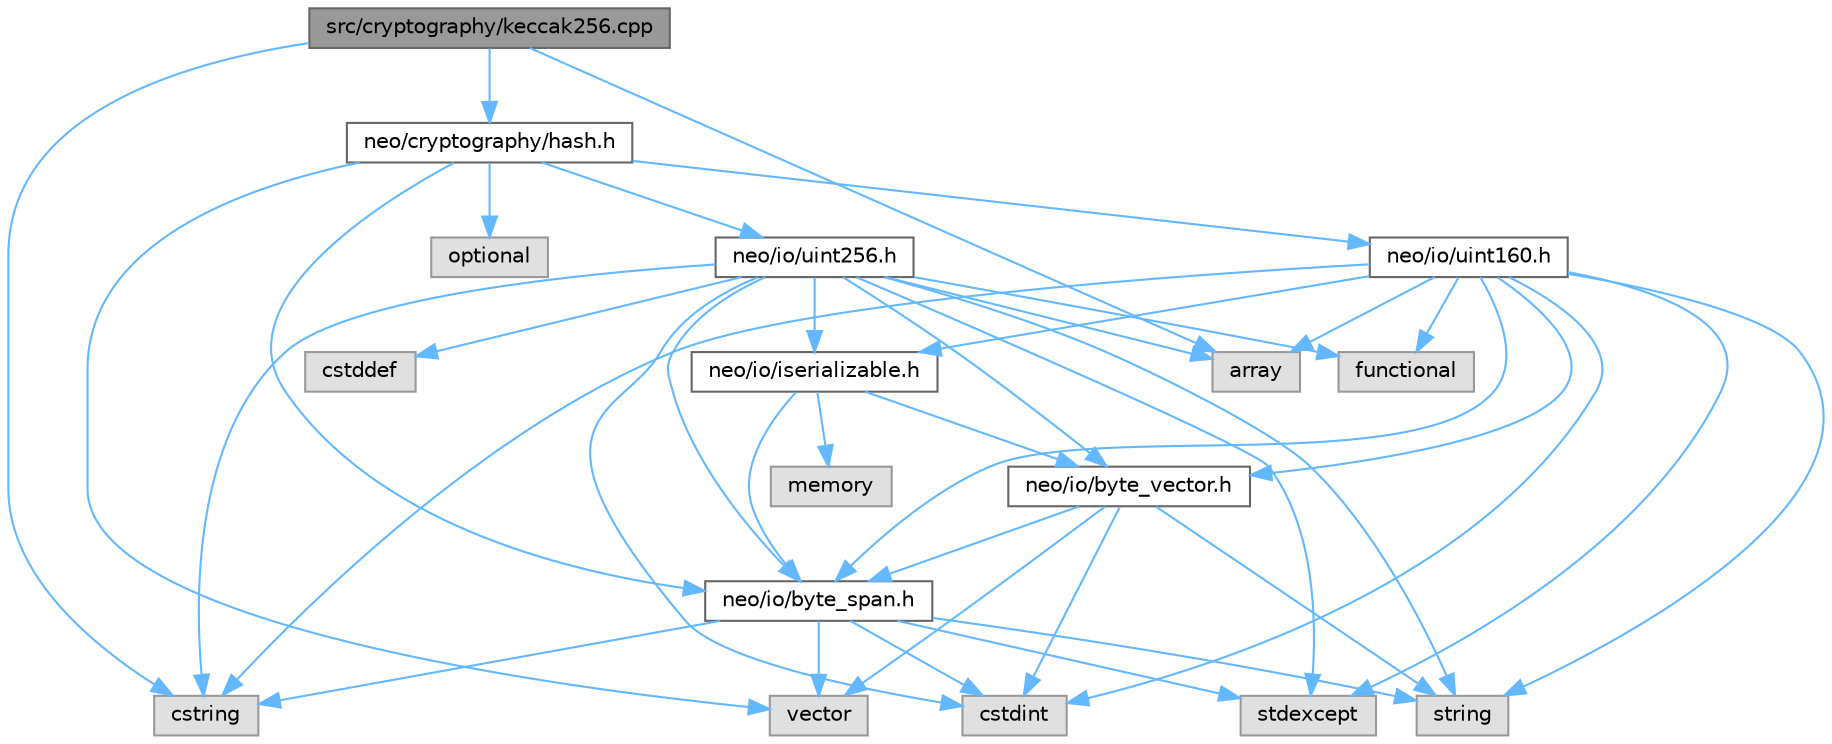 digraph "src/cryptography/keccak256.cpp"
{
 // LATEX_PDF_SIZE
  bgcolor="transparent";
  edge [fontname=Helvetica,fontsize=10,labelfontname=Helvetica,labelfontsize=10];
  node [fontname=Helvetica,fontsize=10,shape=box,height=0.2,width=0.4];
  Node1 [id="Node000001",label="src/cryptography/keccak256.cpp",height=0.2,width=0.4,color="gray40", fillcolor="grey60", style="filled", fontcolor="black",tooltip=" "];
  Node1 -> Node2 [id="edge40_Node000001_Node000002",color="steelblue1",style="solid",tooltip=" "];
  Node2 [id="Node000002",label="neo/cryptography/hash.h",height=0.2,width=0.4,color="grey40", fillcolor="white", style="filled",URL="$hash_8h.html",tooltip=" "];
  Node2 -> Node3 [id="edge41_Node000002_Node000003",color="steelblue1",style="solid",tooltip=" "];
  Node3 [id="Node000003",label="neo/io/byte_span.h",height=0.2,width=0.4,color="grey40", fillcolor="white", style="filled",URL="$io_2byte__span_8h.html",tooltip=" "];
  Node3 -> Node4 [id="edge42_Node000003_Node000004",color="steelblue1",style="solid",tooltip=" "];
  Node4 [id="Node000004",label="cstdint",height=0.2,width=0.4,color="grey60", fillcolor="#E0E0E0", style="filled",tooltip=" "];
  Node3 -> Node5 [id="edge43_Node000003_Node000005",color="steelblue1",style="solid",tooltip=" "];
  Node5 [id="Node000005",label="cstring",height=0.2,width=0.4,color="grey60", fillcolor="#E0E0E0", style="filled",tooltip=" "];
  Node3 -> Node6 [id="edge44_Node000003_Node000006",color="steelblue1",style="solid",tooltip=" "];
  Node6 [id="Node000006",label="stdexcept",height=0.2,width=0.4,color="grey60", fillcolor="#E0E0E0", style="filled",tooltip=" "];
  Node3 -> Node7 [id="edge45_Node000003_Node000007",color="steelblue1",style="solid",tooltip=" "];
  Node7 [id="Node000007",label="string",height=0.2,width=0.4,color="grey60", fillcolor="#E0E0E0", style="filled",tooltip=" "];
  Node3 -> Node8 [id="edge46_Node000003_Node000008",color="steelblue1",style="solid",tooltip=" "];
  Node8 [id="Node000008",label="vector",height=0.2,width=0.4,color="grey60", fillcolor="#E0E0E0", style="filled",tooltip=" "];
  Node2 -> Node9 [id="edge47_Node000002_Node000009",color="steelblue1",style="solid",tooltip=" "];
  Node9 [id="Node000009",label="neo/io/uint160.h",height=0.2,width=0.4,color="grey40", fillcolor="white", style="filled",URL="$uint160_8h.html",tooltip=" "];
  Node9 -> Node3 [id="edge48_Node000009_Node000003",color="steelblue1",style="solid",tooltip=" "];
  Node9 -> Node10 [id="edge49_Node000009_Node000010",color="steelblue1",style="solid",tooltip=" "];
  Node10 [id="Node000010",label="neo/io/byte_vector.h",height=0.2,width=0.4,color="grey40", fillcolor="white", style="filled",URL="$io_2byte__vector_8h.html",tooltip=" "];
  Node10 -> Node3 [id="edge50_Node000010_Node000003",color="steelblue1",style="solid",tooltip=" "];
  Node10 -> Node4 [id="edge51_Node000010_Node000004",color="steelblue1",style="solid",tooltip=" "];
  Node10 -> Node7 [id="edge52_Node000010_Node000007",color="steelblue1",style="solid",tooltip=" "];
  Node10 -> Node8 [id="edge53_Node000010_Node000008",color="steelblue1",style="solid",tooltip=" "];
  Node9 -> Node11 [id="edge54_Node000009_Node000011",color="steelblue1",style="solid",tooltip=" "];
  Node11 [id="Node000011",label="neo/io/iserializable.h",height=0.2,width=0.4,color="grey40", fillcolor="white", style="filled",URL="$iserializable_8h.html",tooltip=" "];
  Node11 -> Node3 [id="edge55_Node000011_Node000003",color="steelblue1",style="solid",tooltip=" "];
  Node11 -> Node10 [id="edge56_Node000011_Node000010",color="steelblue1",style="solid",tooltip=" "];
  Node11 -> Node12 [id="edge57_Node000011_Node000012",color="steelblue1",style="solid",tooltip=" "];
  Node12 [id="Node000012",label="memory",height=0.2,width=0.4,color="grey60", fillcolor="#E0E0E0", style="filled",tooltip=" "];
  Node9 -> Node13 [id="edge58_Node000009_Node000013",color="steelblue1",style="solid",tooltip=" "];
  Node13 [id="Node000013",label="array",height=0.2,width=0.4,color="grey60", fillcolor="#E0E0E0", style="filled",tooltip=" "];
  Node9 -> Node4 [id="edge59_Node000009_Node000004",color="steelblue1",style="solid",tooltip=" "];
  Node9 -> Node5 [id="edge60_Node000009_Node000005",color="steelblue1",style="solid",tooltip=" "];
  Node9 -> Node14 [id="edge61_Node000009_Node000014",color="steelblue1",style="solid",tooltip=" "];
  Node14 [id="Node000014",label="functional",height=0.2,width=0.4,color="grey60", fillcolor="#E0E0E0", style="filled",tooltip=" "];
  Node9 -> Node6 [id="edge62_Node000009_Node000006",color="steelblue1",style="solid",tooltip=" "];
  Node9 -> Node7 [id="edge63_Node000009_Node000007",color="steelblue1",style="solid",tooltip=" "];
  Node2 -> Node15 [id="edge64_Node000002_Node000015",color="steelblue1",style="solid",tooltip=" "];
  Node15 [id="Node000015",label="neo/io/uint256.h",height=0.2,width=0.4,color="grey40", fillcolor="white", style="filled",URL="$uint256_8h.html",tooltip=" "];
  Node15 -> Node3 [id="edge65_Node000015_Node000003",color="steelblue1",style="solid",tooltip=" "];
  Node15 -> Node10 [id="edge66_Node000015_Node000010",color="steelblue1",style="solid",tooltip=" "];
  Node15 -> Node11 [id="edge67_Node000015_Node000011",color="steelblue1",style="solid",tooltip=" "];
  Node15 -> Node13 [id="edge68_Node000015_Node000013",color="steelblue1",style="solid",tooltip=" "];
  Node15 -> Node16 [id="edge69_Node000015_Node000016",color="steelblue1",style="solid",tooltip=" "];
  Node16 [id="Node000016",label="cstddef",height=0.2,width=0.4,color="grey60", fillcolor="#E0E0E0", style="filled",tooltip=" "];
  Node15 -> Node4 [id="edge70_Node000015_Node000004",color="steelblue1",style="solid",tooltip=" "];
  Node15 -> Node5 [id="edge71_Node000015_Node000005",color="steelblue1",style="solid",tooltip=" "];
  Node15 -> Node14 [id="edge72_Node000015_Node000014",color="steelblue1",style="solid",tooltip=" "];
  Node15 -> Node6 [id="edge73_Node000015_Node000006",color="steelblue1",style="solid",tooltip=" "];
  Node15 -> Node7 [id="edge74_Node000015_Node000007",color="steelblue1",style="solid",tooltip=" "];
  Node2 -> Node17 [id="edge75_Node000002_Node000017",color="steelblue1",style="solid",tooltip=" "];
  Node17 [id="Node000017",label="optional",height=0.2,width=0.4,color="grey60", fillcolor="#E0E0E0", style="filled",tooltip=" "];
  Node2 -> Node8 [id="edge76_Node000002_Node000008",color="steelblue1",style="solid",tooltip=" "];
  Node1 -> Node13 [id="edge77_Node000001_Node000013",color="steelblue1",style="solid",tooltip=" "];
  Node1 -> Node5 [id="edge78_Node000001_Node000005",color="steelblue1",style="solid",tooltip=" "];
}
